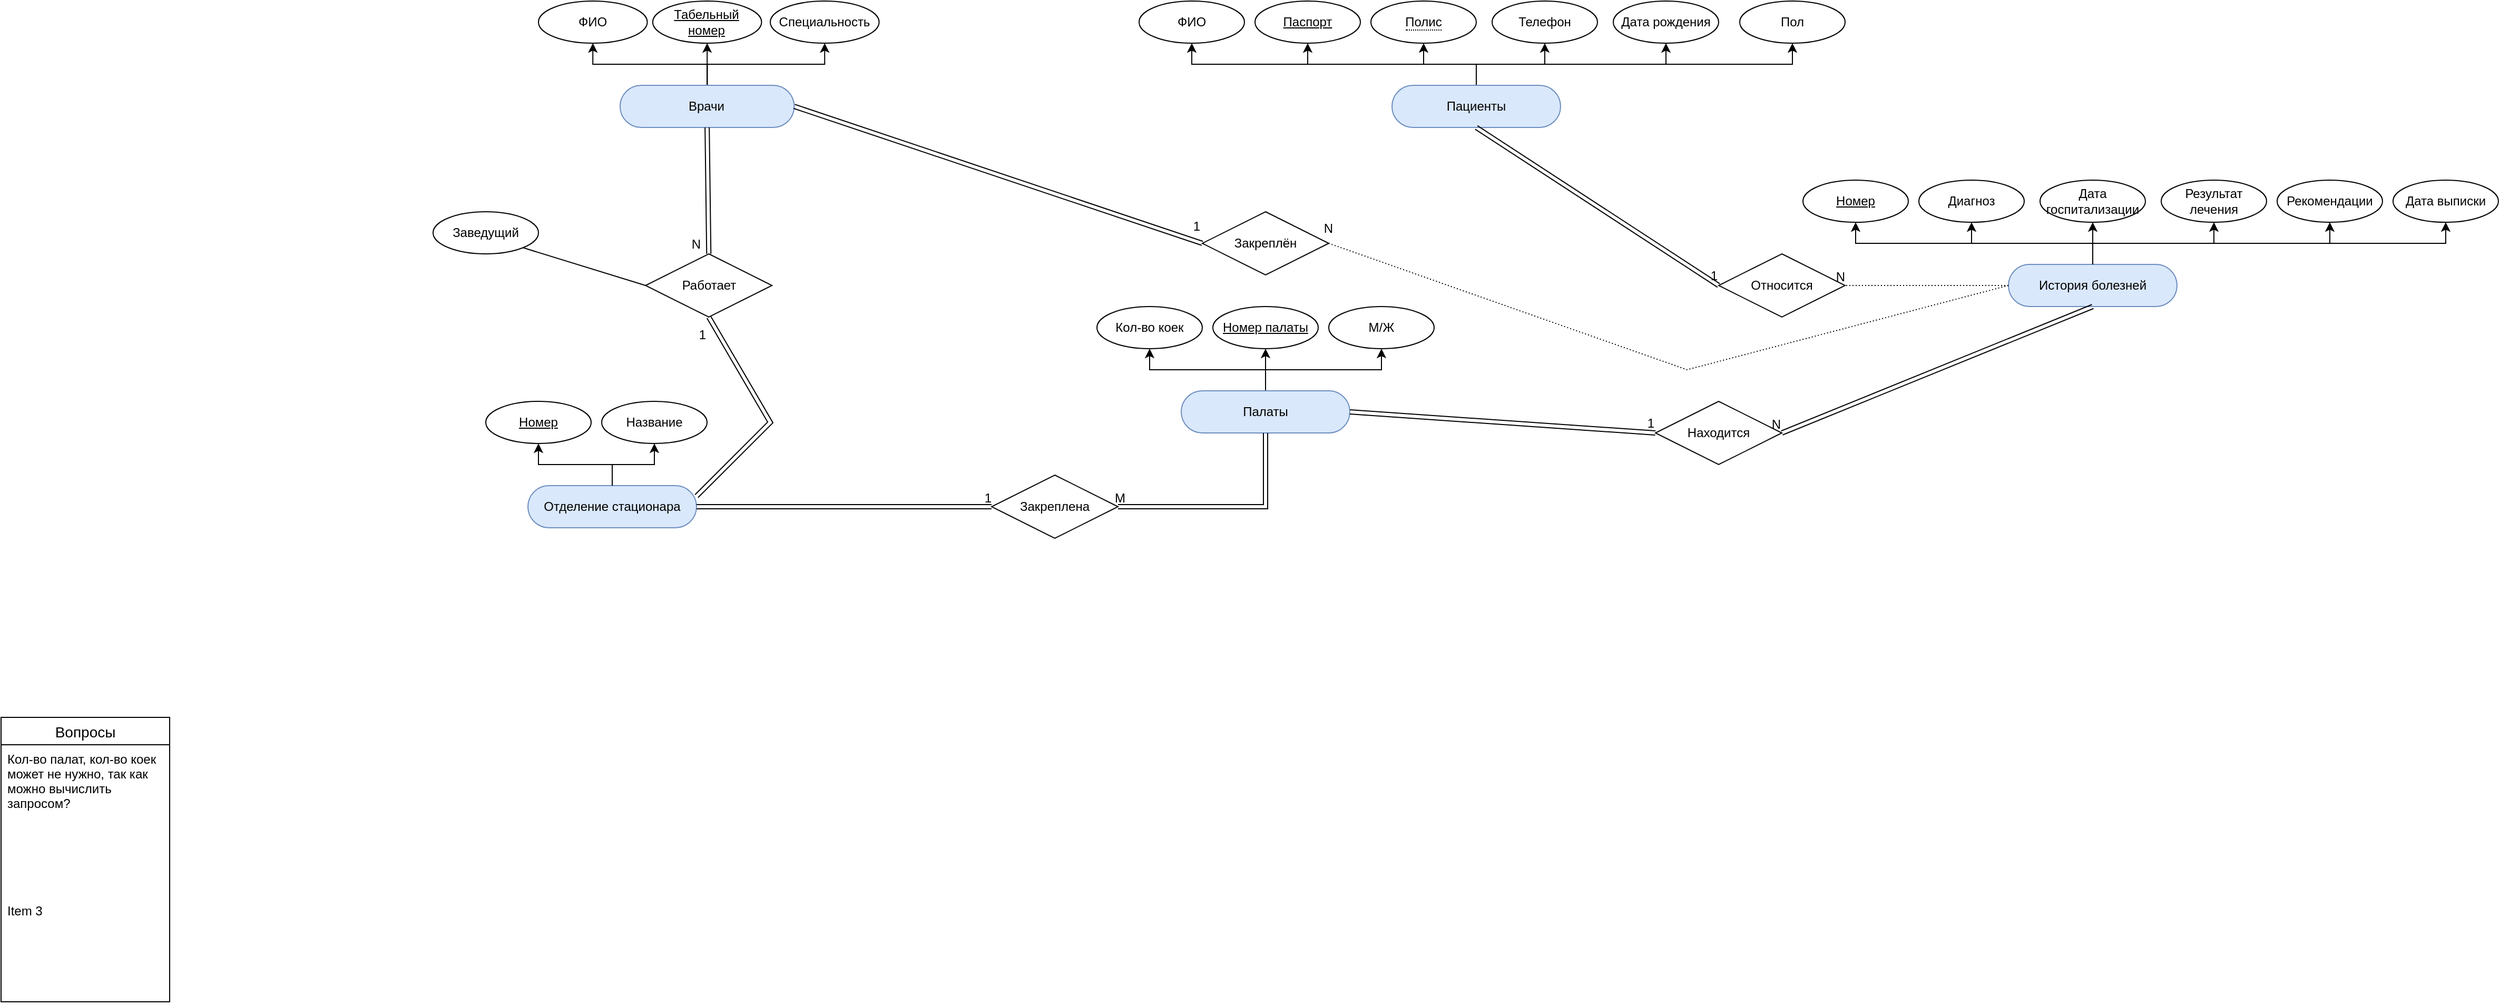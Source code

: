 <mxfile version="20.4.0" type="github">
  <diagram id="sdy6Zf20zEfnlvDLYYiU" name="Page-1">
    <mxGraphModel dx="3362" dy="788" grid="1" gridSize="10" guides="1" tooltips="1" connect="1" arrows="1" fold="1" page="1" pageScale="1" pageWidth="850" pageHeight="1100" math="0" shadow="0">
      <root>
        <mxCell id="0" />
        <mxCell id="1" parent="0" />
        <mxCell id="T4iOLJnZ17jGlODiEHJG-14" value="" style="group;rounded=0;" parent="1" vertex="1" connectable="0">
          <mxGeometry x="-520" y="80" width="670" height="120" as="geometry" />
        </mxCell>
        <mxCell id="LvL2gcj6wyzvOLlQ4IZa-25" value="&lt;div&gt;Паспорт&lt;/div&gt;" style="ellipse;whiteSpace=wrap;html=1;align=center;fontStyle=4;" parent="T4iOLJnZ17jGlODiEHJG-14" vertex="1">
          <mxGeometry x="110" width="100" height="40" as="geometry" />
        </mxCell>
        <mxCell id="LvL2gcj6wyzvOLlQ4IZa-29" value="&lt;div&gt;&lt;span style=&quot;border-bottom: 1px dotted&quot;&gt;Полис&lt;/span&gt;&lt;/div&gt;&lt;div&gt;&lt;span style=&quot;border-bottom: 1px dotted&quot;&gt;&lt;/span&gt;&lt;/div&gt;" style="ellipse;whiteSpace=wrap;html=1;align=center;" parent="T4iOLJnZ17jGlODiEHJG-14" vertex="1">
          <mxGeometry x="220" width="100" height="40" as="geometry" />
        </mxCell>
        <mxCell id="T4iOLJnZ17jGlODiEHJG-1" value="ФИО" style="ellipse;whiteSpace=wrap;html=1;align=center;" parent="T4iOLJnZ17jGlODiEHJG-14" vertex="1">
          <mxGeometry width="100" height="40" as="geometry" />
        </mxCell>
        <mxCell id="T4iOLJnZ17jGlODiEHJG-4" value="Телефон" style="ellipse;whiteSpace=wrap;html=1;align=center;" parent="T4iOLJnZ17jGlODiEHJG-14" vertex="1">
          <mxGeometry x="335" width="100" height="40" as="geometry" />
        </mxCell>
        <mxCell id="T4iOLJnZ17jGlODiEHJG-8" value="Дата рождения" style="ellipse;whiteSpace=wrap;html=1;align=center;" parent="T4iOLJnZ17jGlODiEHJG-14" vertex="1">
          <mxGeometry x="450" width="100" height="40" as="geometry" />
        </mxCell>
        <mxCell id="T4iOLJnZ17jGlODiEHJG-9" style="edgeStyle=orthogonalEdgeStyle;rounded=0;orthogonalLoop=1;jettySize=auto;html=1;entryX=0.5;entryY=1;entryDx=0;entryDy=0;exitX=0.5;exitY=0;exitDx=0;exitDy=0;" parent="T4iOLJnZ17jGlODiEHJG-14" source="LvL2gcj6wyzvOLlQ4IZa-22" target="T4iOLJnZ17jGlODiEHJG-8" edge="1">
          <mxGeometry relative="1" as="geometry">
            <Array as="points">
              <mxPoint x="320" y="60" />
              <mxPoint x="500" y="60" />
            </Array>
          </mxGeometry>
        </mxCell>
        <mxCell id="T4iOLJnZ17jGlODiEHJG-7" style="edgeStyle=orthogonalEdgeStyle;rounded=0;orthogonalLoop=1;jettySize=auto;html=1;entryX=0.5;entryY=1;entryDx=0;entryDy=0;exitX=0.5;exitY=0;exitDx=0;exitDy=0;" parent="T4iOLJnZ17jGlODiEHJG-14" source="LvL2gcj6wyzvOLlQ4IZa-22" target="T4iOLJnZ17jGlODiEHJG-4" edge="1">
          <mxGeometry relative="1" as="geometry">
            <Array as="points">
              <mxPoint x="320" y="60" />
              <mxPoint x="385" y="60" />
            </Array>
          </mxGeometry>
        </mxCell>
        <mxCell id="T4iOLJnZ17jGlODiEHJG-2" style="edgeStyle=orthogonalEdgeStyle;rounded=0;orthogonalLoop=1;jettySize=auto;html=1;entryX=0.5;entryY=1;entryDx=0;entryDy=0;exitX=0.5;exitY=0;exitDx=0;exitDy=0;" parent="T4iOLJnZ17jGlODiEHJG-14" source="LvL2gcj6wyzvOLlQ4IZa-22" target="T4iOLJnZ17jGlODiEHJG-1" edge="1">
          <mxGeometry relative="1" as="geometry">
            <Array as="points">
              <mxPoint x="320" y="60" />
              <mxPoint x="50" y="60" />
            </Array>
          </mxGeometry>
        </mxCell>
        <mxCell id="LvL2gcj6wyzvOLlQ4IZa-28" style="edgeStyle=orthogonalEdgeStyle;rounded=0;orthogonalLoop=1;jettySize=auto;html=1;entryX=0.5;entryY=1;entryDx=0;entryDy=0;exitX=0.5;exitY=0;exitDx=0;exitDy=0;" parent="T4iOLJnZ17jGlODiEHJG-14" source="LvL2gcj6wyzvOLlQ4IZa-22" target="LvL2gcj6wyzvOLlQ4IZa-29" edge="1">
          <mxGeometry relative="1" as="geometry">
            <mxPoint x="100" y="-260" as="targetPoint" />
            <Array as="points">
              <mxPoint x="320" y="60" />
              <mxPoint x="270" y="60" />
            </Array>
          </mxGeometry>
        </mxCell>
        <mxCell id="LvL2gcj6wyzvOLlQ4IZa-24" value="" style="edgeStyle=orthogonalEdgeStyle;rounded=0;orthogonalLoop=1;jettySize=auto;html=1;entryX=0.5;entryY=1;entryDx=0;entryDy=0;" parent="T4iOLJnZ17jGlODiEHJG-14" source="LvL2gcj6wyzvOLlQ4IZa-22" target="LvL2gcj6wyzvOLlQ4IZa-25" edge="1">
          <mxGeometry relative="1" as="geometry">
            <mxPoint x="-10" y="-250" as="targetPoint" />
            <Array as="points">
              <mxPoint x="320" y="60" />
              <mxPoint x="160" y="60" />
            </Array>
          </mxGeometry>
        </mxCell>
        <mxCell id="T4iOLJnZ17jGlODiEHJG-60" style="edgeStyle=orthogonalEdgeStyle;rounded=0;orthogonalLoop=1;jettySize=auto;html=1;entryX=0.5;entryY=1;entryDx=0;entryDy=0;exitX=0.5;exitY=0;exitDx=0;exitDy=0;" parent="T4iOLJnZ17jGlODiEHJG-14" source="LvL2gcj6wyzvOLlQ4IZa-22" target="T4iOLJnZ17jGlODiEHJG-59" edge="1">
          <mxGeometry relative="1" as="geometry" />
        </mxCell>
        <mxCell id="LvL2gcj6wyzvOLlQ4IZa-22" value="&lt;div&gt;Пациенты&lt;/div&gt;" style="whiteSpace=wrap;html=1;align=center;fillColor=#dae8fc;strokeColor=#6c8ebf;rounded=1;arcSize=50;" parent="T4iOLJnZ17jGlODiEHJG-14" vertex="1">
          <mxGeometry x="240" y="80" width="160" height="40" as="geometry" />
        </mxCell>
        <mxCell id="T4iOLJnZ17jGlODiEHJG-59" value="&lt;div&gt;Пол&lt;/div&gt;" style="ellipse;whiteSpace=wrap;html=1;align=center;rounded=1;" parent="T4iOLJnZ17jGlODiEHJG-14" vertex="1">
          <mxGeometry x="570" width="100" height="40" as="geometry" />
        </mxCell>
        <mxCell id="T4iOLJnZ17jGlODiEHJG-42" value="" style="group;rounded=0;" parent="1" vertex="1" connectable="0">
          <mxGeometry y="250" width="730" height="130" as="geometry" />
        </mxCell>
        <mxCell id="T4iOLJnZ17jGlODiEHJG-43" value="Номер" style="ellipse;whiteSpace=wrap;html=1;align=center;fontStyle=4;" parent="T4iOLJnZ17jGlODiEHJG-42" vertex="1">
          <mxGeometry x="110" width="100" height="40" as="geometry" />
        </mxCell>
        <mxCell id="T4iOLJnZ17jGlODiEHJG-46" value="Дата госпитализации" style="ellipse;whiteSpace=wrap;html=1;align=center;" parent="T4iOLJnZ17jGlODiEHJG-42" vertex="1">
          <mxGeometry x="335" width="100" height="40" as="geometry" />
        </mxCell>
        <mxCell id="T4iOLJnZ17jGlODiEHJG-47" value="Результат лечения" style="ellipse;whiteSpace=wrap;html=1;align=center;" parent="T4iOLJnZ17jGlODiEHJG-42" vertex="1">
          <mxGeometry x="450" width="100" height="40" as="geometry" />
        </mxCell>
        <mxCell id="T4iOLJnZ17jGlODiEHJG-48" style="edgeStyle=orthogonalEdgeStyle;rounded=0;orthogonalLoop=1;jettySize=auto;html=1;entryX=0.5;entryY=1;entryDx=0;entryDy=0;exitX=0.5;exitY=0;exitDx=0;exitDy=0;" parent="T4iOLJnZ17jGlODiEHJG-42" source="T4iOLJnZ17jGlODiEHJG-53" target="T4iOLJnZ17jGlODiEHJG-47" edge="1">
          <mxGeometry relative="1" as="geometry">
            <Array as="points">
              <mxPoint x="385" y="60" />
              <mxPoint x="500" y="60" />
            </Array>
          </mxGeometry>
        </mxCell>
        <mxCell id="T4iOLJnZ17jGlODiEHJG-49" style="edgeStyle=orthogonalEdgeStyle;rounded=0;orthogonalLoop=1;jettySize=auto;html=1;entryX=0.5;entryY=1;entryDx=0;entryDy=0;exitX=0.5;exitY=0;exitDx=0;exitDy=0;" parent="T4iOLJnZ17jGlODiEHJG-42" source="T4iOLJnZ17jGlODiEHJG-53" target="T4iOLJnZ17jGlODiEHJG-46" edge="1">
          <mxGeometry relative="1" as="geometry">
            <Array as="points">
              <mxPoint x="385" y="70" />
              <mxPoint x="385" y="70" />
            </Array>
          </mxGeometry>
        </mxCell>
        <mxCell id="T4iOLJnZ17jGlODiEHJG-52" value="" style="edgeStyle=orthogonalEdgeStyle;rounded=0;orthogonalLoop=1;jettySize=auto;html=1;entryX=0.5;entryY=1;entryDx=0;entryDy=0;" parent="T4iOLJnZ17jGlODiEHJG-42" source="T4iOLJnZ17jGlODiEHJG-53" target="T4iOLJnZ17jGlODiEHJG-43" edge="1">
          <mxGeometry relative="1" as="geometry">
            <mxPoint x="-10" y="-250" as="targetPoint" />
            <Array as="points">
              <mxPoint x="385" y="60" />
              <mxPoint x="160" y="60" />
            </Array>
          </mxGeometry>
        </mxCell>
        <mxCell id="T4iOLJnZ17jGlODiEHJG-57" style="edgeStyle=orthogonalEdgeStyle;rounded=0;orthogonalLoop=1;jettySize=auto;html=1;entryX=0.5;entryY=1;entryDx=0;entryDy=0;" parent="T4iOLJnZ17jGlODiEHJG-42" source="T4iOLJnZ17jGlODiEHJG-53" target="T4iOLJnZ17jGlODiEHJG-56" edge="1">
          <mxGeometry relative="1" as="geometry">
            <Array as="points">
              <mxPoint x="385" y="60" />
              <mxPoint x="610" y="60" />
            </Array>
          </mxGeometry>
        </mxCell>
        <mxCell id="T4iOLJnZ17jGlODiEHJG-58" style="edgeStyle=orthogonalEdgeStyle;rounded=0;orthogonalLoop=1;jettySize=auto;html=1;entryX=0.5;entryY=1;entryDx=0;entryDy=0;" parent="T4iOLJnZ17jGlODiEHJG-42" source="T4iOLJnZ17jGlODiEHJG-53" target="T4iOLJnZ17jGlODiEHJG-54" edge="1">
          <mxGeometry relative="1" as="geometry" />
        </mxCell>
        <mxCell id="T4iOLJnZ17jGlODiEHJG-53" value="&lt;div&gt;История болезней&lt;/div&gt;" style="whiteSpace=wrap;html=1;align=center;fillColor=#dae8fc;strokeColor=#6c8ebf;rounded=1;arcSize=50;" parent="T4iOLJnZ17jGlODiEHJG-42" vertex="1">
          <mxGeometry x="305" y="80" width="160" height="40" as="geometry" />
        </mxCell>
        <mxCell id="T4iOLJnZ17jGlODiEHJG-54" value="Диагноз" style="ellipse;whiteSpace=wrap;html=1;align=center;rounded=1;" parent="T4iOLJnZ17jGlODiEHJG-42" vertex="1">
          <mxGeometry x="220" width="100" height="40" as="geometry" />
        </mxCell>
        <mxCell id="T4iOLJnZ17jGlODiEHJG-56" value="Рекомендации" style="ellipse;whiteSpace=wrap;html=1;align=center;rounded=1;" parent="T4iOLJnZ17jGlODiEHJG-42" vertex="1">
          <mxGeometry x="560" width="100" height="40" as="geometry" />
        </mxCell>
        <mxCell id="jlGuzBgM_5UnLUvUvrNm-49" value="Относится" style="shape=rhombus;perimeter=rhombusPerimeter;whiteSpace=wrap;html=1;align=center;" parent="T4iOLJnZ17jGlODiEHJG-42" vertex="1">
          <mxGeometry x="30" y="70" width="120" height="60" as="geometry" />
        </mxCell>
        <mxCell id="jlGuzBgM_5UnLUvUvrNm-57" value="" style="endArrow=none;html=1;rounded=0;dashed=1;dashPattern=1 2;entryX=1;entryY=0.5;entryDx=0;entryDy=0;exitX=0;exitY=0.5;exitDx=0;exitDy=0;" parent="T4iOLJnZ17jGlODiEHJG-42" source="T4iOLJnZ17jGlODiEHJG-53" target="jlGuzBgM_5UnLUvUvrNm-49" edge="1">
          <mxGeometry relative="1" as="geometry">
            <mxPoint x="910" y="290" as="sourcePoint" />
            <mxPoint x="1070" y="290" as="targetPoint" />
          </mxGeometry>
        </mxCell>
        <mxCell id="jlGuzBgM_5UnLUvUvrNm-58" value="N" style="resizable=0;html=1;align=right;verticalAlign=bottom;" parent="jlGuzBgM_5UnLUvUvrNm-57" connectable="0" vertex="1">
          <mxGeometry x="1" relative="1" as="geometry" />
        </mxCell>
        <mxCell id="T4iOLJnZ17jGlODiEHJG-62" value="" style="group;rounded=0;" parent="1" vertex="1" connectable="0">
          <mxGeometry x="-560" y="370" width="670" height="120" as="geometry" />
        </mxCell>
        <mxCell id="T4iOLJnZ17jGlODiEHJG-63" value="Номер палаты" style="ellipse;whiteSpace=wrap;html=1;align=center;fontStyle=4;" parent="T4iOLJnZ17jGlODiEHJG-62" vertex="1">
          <mxGeometry x="110" width="100" height="40" as="geometry" />
        </mxCell>
        <mxCell id="T4iOLJnZ17jGlODiEHJG-65" value="Кол-во коек" style="ellipse;whiteSpace=wrap;html=1;align=center;" parent="T4iOLJnZ17jGlODiEHJG-62" vertex="1">
          <mxGeometry width="100" height="40" as="geometry" />
        </mxCell>
        <mxCell id="T4iOLJnZ17jGlODiEHJG-70" style="edgeStyle=orthogonalEdgeStyle;rounded=0;orthogonalLoop=1;jettySize=auto;html=1;entryX=0.5;entryY=1;entryDx=0;entryDy=0;exitX=0.5;exitY=0;exitDx=0;exitDy=0;" parent="T4iOLJnZ17jGlODiEHJG-62" source="T4iOLJnZ17jGlODiEHJG-74" target="T4iOLJnZ17jGlODiEHJG-65" edge="1">
          <mxGeometry relative="1" as="geometry">
            <Array as="points">
              <mxPoint x="160" y="60" />
              <mxPoint x="50" y="60" />
            </Array>
          </mxGeometry>
        </mxCell>
        <mxCell id="T4iOLJnZ17jGlODiEHJG-72" value="" style="edgeStyle=orthogonalEdgeStyle;rounded=0;orthogonalLoop=1;jettySize=auto;html=1;entryX=0.5;entryY=1;entryDx=0;entryDy=0;" parent="T4iOLJnZ17jGlODiEHJG-62" source="T4iOLJnZ17jGlODiEHJG-74" target="T4iOLJnZ17jGlODiEHJG-63" edge="1">
          <mxGeometry relative="1" as="geometry">
            <mxPoint x="-10" y="-250" as="targetPoint" />
            <Array as="points">
              <mxPoint x="160" y="70" />
              <mxPoint x="160" y="70" />
            </Array>
          </mxGeometry>
        </mxCell>
        <mxCell id="T4iOLJnZ17jGlODiEHJG-78" style="edgeStyle=orthogonalEdgeStyle;rounded=0;orthogonalLoop=1;jettySize=auto;html=1;entryX=0.5;entryY=1;entryDx=0;entryDy=0;" parent="T4iOLJnZ17jGlODiEHJG-62" source="T4iOLJnZ17jGlODiEHJG-74" target="T4iOLJnZ17jGlODiEHJG-76" edge="1">
          <mxGeometry relative="1" as="geometry" />
        </mxCell>
        <mxCell id="T4iOLJnZ17jGlODiEHJG-74" value="&lt;div&gt;Палаты&lt;/div&gt;" style="whiteSpace=wrap;html=1;align=center;fillColor=#dae8fc;strokeColor=#6c8ebf;rounded=1;arcSize=50;" parent="T4iOLJnZ17jGlODiEHJG-62" vertex="1">
          <mxGeometry x="80" y="80" width="160" height="40" as="geometry" />
        </mxCell>
        <mxCell id="T4iOLJnZ17jGlODiEHJG-76" value="М/Ж" style="ellipse;whiteSpace=wrap;html=1;align=center;rounded=1;" parent="T4iOLJnZ17jGlODiEHJG-62" vertex="1">
          <mxGeometry x="220" width="100" height="40" as="geometry" />
        </mxCell>
        <mxCell id="jlGuzBgM_5UnLUvUvrNm-1" value="" style="group;rounded=0;" parent="1" vertex="1" connectable="0">
          <mxGeometry x="-1140" y="460" width="670" height="130" as="geometry" />
        </mxCell>
        <mxCell id="jlGuzBgM_5UnLUvUvrNm-9" style="edgeStyle=orthogonalEdgeStyle;rounded=0;orthogonalLoop=1;jettySize=auto;html=1;exitX=0.5;exitY=0;exitDx=0;exitDy=0;entryX=0.5;entryY=1;entryDx=0;entryDy=0;" parent="jlGuzBgM_5UnLUvUvrNm-1" source="jlGuzBgM_5UnLUvUvrNm-13" target="jlGuzBgM_5UnLUvUvrNm-16" edge="1">
          <mxGeometry relative="1" as="geometry">
            <Array as="points">
              <mxPoint x="120" y="60" />
              <mxPoint x="50" y="60" />
            </Array>
            <mxPoint x="60" y="80" as="targetPoint" />
          </mxGeometry>
        </mxCell>
        <mxCell id="jlGuzBgM_5UnLUvUvrNm-13" value="Отделение стационара" style="whiteSpace=wrap;html=1;align=center;fillColor=#dae8fc;strokeColor=#6c8ebf;rounded=1;arcSize=50;" parent="jlGuzBgM_5UnLUvUvrNm-1" vertex="1">
          <mxGeometry x="40" y="80" width="160" height="40" as="geometry" />
        </mxCell>
        <mxCell id="jlGuzBgM_5UnLUvUvrNm-16" value="&lt;div&gt;Номер&lt;/div&gt;" style="ellipse;whiteSpace=wrap;html=1;align=center;fontStyle=4;" parent="jlGuzBgM_5UnLUvUvrNm-1" vertex="1">
          <mxGeometry width="100" height="40" as="geometry" />
        </mxCell>
        <mxCell id="jlGuzBgM_5UnLUvUvrNm-18" value="Название" style="ellipse;whiteSpace=wrap;html=1;align=center;" parent="jlGuzBgM_5UnLUvUvrNm-1" vertex="1">
          <mxGeometry x="110" width="100" height="40" as="geometry" />
        </mxCell>
        <mxCell id="jlGuzBgM_5UnLUvUvrNm-21" style="edgeStyle=orthogonalEdgeStyle;rounded=0;orthogonalLoop=1;jettySize=auto;html=1;entryX=0.5;entryY=1;entryDx=0;entryDy=0;" parent="jlGuzBgM_5UnLUvUvrNm-1" source="jlGuzBgM_5UnLUvUvrNm-13" target="jlGuzBgM_5UnLUvUvrNm-18" edge="1">
          <mxGeometry relative="1" as="geometry" />
        </mxCell>
        <mxCell id="jlGuzBgM_5UnLUvUvrNm-44" value="Закреплена" style="shape=rhombus;perimeter=rhombusPerimeter;whiteSpace=wrap;html=1;align=center;" parent="jlGuzBgM_5UnLUvUvrNm-1" vertex="1">
          <mxGeometry x="480" y="70" width="120" height="60" as="geometry" />
        </mxCell>
        <mxCell id="jlGuzBgM_5UnLUvUvrNm-60" value="" style="shape=link;html=1;rounded=0;entryX=0;entryY=0.5;entryDx=0;entryDy=0;exitX=1;exitY=0.5;exitDx=0;exitDy=0;" parent="jlGuzBgM_5UnLUvUvrNm-1" source="jlGuzBgM_5UnLUvUvrNm-13" target="jlGuzBgM_5UnLUvUvrNm-44" edge="1">
          <mxGeometry relative="1" as="geometry">
            <mxPoint x="310" y="150" as="sourcePoint" />
            <mxPoint x="470" y="150" as="targetPoint" />
          </mxGeometry>
        </mxCell>
        <mxCell id="jlGuzBgM_5UnLUvUvrNm-61" value="1" style="resizable=0;html=1;align=right;verticalAlign=bottom;" parent="jlGuzBgM_5UnLUvUvrNm-60" connectable="0" vertex="1">
          <mxGeometry x="1" relative="1" as="geometry" />
        </mxCell>
        <mxCell id="jlGuzBgM_5UnLUvUvrNm-15" value="" style="group" parent="1" vertex="1" connectable="0">
          <mxGeometry x="-1090" y="80" width="323.282" height="120" as="geometry" />
        </mxCell>
        <mxCell id="T4iOLJnZ17jGlODiEHJG-19" value="&lt;div&gt;Табельный&lt;/div&gt;&lt;div&gt;номер&lt;/div&gt;" style="ellipse;whiteSpace=wrap;html=1;align=center;fontStyle=4;" parent="jlGuzBgM_5UnLUvUvrNm-15" vertex="1">
          <mxGeometry x="108.447" width="103.279" height="40" as="geometry" />
        </mxCell>
        <mxCell id="T4iOLJnZ17jGlODiEHJG-21" value="ФИО" style="ellipse;whiteSpace=wrap;html=1;align=center;" parent="jlGuzBgM_5UnLUvUvrNm-15" vertex="1">
          <mxGeometry width="103.279" height="40" as="geometry" />
        </mxCell>
        <mxCell id="T4iOLJnZ17jGlODiEHJG-22" value="Специальность" style="ellipse;whiteSpace=wrap;html=1;align=center;" parent="jlGuzBgM_5UnLUvUvrNm-15" vertex="1">
          <mxGeometry x="220.003" width="103.279" height="40" as="geometry" />
        </mxCell>
        <mxCell id="T4iOLJnZ17jGlODiEHJG-28" style="edgeStyle=orthogonalEdgeStyle;rounded=0;orthogonalLoop=1;jettySize=auto;html=1;entryX=0.5;entryY=1;entryDx=0;entryDy=0;" parent="jlGuzBgM_5UnLUvUvrNm-15" source="T4iOLJnZ17jGlODiEHJG-25" target="T4iOLJnZ17jGlODiEHJG-21" edge="1">
          <mxGeometry relative="1" as="geometry">
            <Array as="points">
              <mxPoint x="160" y="60" />
              <mxPoint x="52" y="60" />
            </Array>
          </mxGeometry>
        </mxCell>
        <mxCell id="T4iOLJnZ17jGlODiEHJG-30" value="" style="edgeStyle=orthogonalEdgeStyle;rounded=0;orthogonalLoop=1;jettySize=auto;html=1;entryX=0.5;entryY=1;entryDx=0;entryDy=0;" parent="jlGuzBgM_5UnLUvUvrNm-15" source="T4iOLJnZ17jGlODiEHJG-25" target="T4iOLJnZ17jGlODiEHJG-19" edge="1">
          <mxGeometry relative="1" as="geometry">
            <mxPoint x="-10.328" y="-250" as="targetPoint" />
          </mxGeometry>
        </mxCell>
        <mxCell id="T4iOLJnZ17jGlODiEHJG-31" style="edgeStyle=orthogonalEdgeStyle;rounded=0;orthogonalLoop=1;jettySize=auto;html=1;entryX=0.5;entryY=1;entryDx=0;entryDy=0;" parent="jlGuzBgM_5UnLUvUvrNm-15" source="T4iOLJnZ17jGlODiEHJG-25" target="T4iOLJnZ17jGlODiEHJG-22" edge="1">
          <mxGeometry relative="1" as="geometry" />
        </mxCell>
        <mxCell id="T4iOLJnZ17jGlODiEHJG-25" value="Врачи" style="whiteSpace=wrap;html=1;align=center;fillColor=#dae8fc;strokeColor=#6c8ebf;rounded=1;arcSize=50;" parent="jlGuzBgM_5UnLUvUvrNm-15" vertex="1">
          <mxGeometry x="77.46" y="80" width="165.246" height="40" as="geometry" />
        </mxCell>
        <mxCell id="jlGuzBgM_5UnLUvUvrNm-22" value="Вопросы" style="swimlane;fontStyle=0;childLayout=stackLayout;horizontal=1;startSize=26;horizontalStack=0;resizeParent=1;resizeParentMax=0;resizeLast=0;collapsible=1;marginBottom=0;align=center;fontSize=14;" parent="1" vertex="1">
          <mxGeometry x="-1600" y="760" width="160" height="270" as="geometry" />
        </mxCell>
        <mxCell id="jlGuzBgM_5UnLUvUvrNm-23" value="Кол-во палат, кол-во коек&#xa;может не нужно, так как&#xa;можно вычислить&#xa;запросом?&#xa;" style="text;strokeColor=none;fillColor=none;spacingLeft=4;spacingRight=4;overflow=hidden;rotatable=0;points=[[0,0.5],[1,0.5]];portConstraint=eastwest;fontSize=12;" parent="jlGuzBgM_5UnLUvUvrNm-22" vertex="1">
          <mxGeometry y="26" width="160" height="144" as="geometry" />
        </mxCell>
        <mxCell id="jlGuzBgM_5UnLUvUvrNm-25" value="Item 3" style="text;strokeColor=none;fillColor=none;spacingLeft=4;spacingRight=4;overflow=hidden;rotatable=0;points=[[0,0.5],[1,0.5]];portConstraint=eastwest;fontSize=12;" parent="jlGuzBgM_5UnLUvUvrNm-22" vertex="1">
          <mxGeometry y="170" width="160" height="100" as="geometry" />
        </mxCell>
        <mxCell id="jlGuzBgM_5UnLUvUvrNm-47" value="" style="shape=link;html=1;rounded=0;exitX=0.5;exitY=1;exitDx=0;exitDy=0;entryX=1;entryY=0.5;entryDx=0;entryDy=0;" parent="1" source="T4iOLJnZ17jGlODiEHJG-74" target="jlGuzBgM_5UnLUvUvrNm-44" edge="1">
          <mxGeometry relative="1" as="geometry">
            <mxPoint x="-360" y="929.44" as="sourcePoint" />
            <mxPoint x="-200" y="929.44" as="targetPoint" />
            <Array as="points">
              <mxPoint x="-400" y="560" />
            </Array>
          </mxGeometry>
        </mxCell>
        <mxCell id="jlGuzBgM_5UnLUvUvrNm-48" value="M" style="resizable=0;html=1;align=right;verticalAlign=bottom;" parent="jlGuzBgM_5UnLUvUvrNm-47" connectable="0" vertex="1">
          <mxGeometry x="1" relative="1" as="geometry">
            <mxPoint x="7" as="offset" />
          </mxGeometry>
        </mxCell>
        <mxCell id="jlGuzBgM_5UnLUvUvrNm-55" value="" style="shape=link;html=1;rounded=0;entryX=0;entryY=0.5;entryDx=0;entryDy=0;exitX=0.5;exitY=1;exitDx=0;exitDy=0;" parent="1" source="LvL2gcj6wyzvOLlQ4IZa-22" target="jlGuzBgM_5UnLUvUvrNm-49" edge="1">
          <mxGeometry relative="1" as="geometry">
            <mxPoint x="410" y="550" as="sourcePoint" />
            <mxPoint x="570" y="550" as="targetPoint" />
            <Array as="points" />
          </mxGeometry>
        </mxCell>
        <mxCell id="jlGuzBgM_5UnLUvUvrNm-56" value="1" style="resizable=0;html=1;align=right;verticalAlign=bottom;" parent="jlGuzBgM_5UnLUvUvrNm-55" connectable="0" vertex="1">
          <mxGeometry x="1" relative="1" as="geometry" />
        </mxCell>
        <mxCell id="jlGuzBgM_5UnLUvUvrNm-59" value="&lt;div&gt;Закреплён&lt;/div&gt;" style="shape=rhombus;perimeter=rhombusPerimeter;whiteSpace=wrap;html=1;align=center;" parent="1" vertex="1">
          <mxGeometry x="-460" y="280" width="120" height="60" as="geometry" />
        </mxCell>
        <mxCell id="jlGuzBgM_5UnLUvUvrNm-68" value="" style="endArrow=none;html=1;rounded=0;dashed=1;dashPattern=1 2;entryX=1;entryY=0.5;entryDx=0;entryDy=0;exitX=0;exitY=0.5;exitDx=0;exitDy=0;" parent="1" source="T4iOLJnZ17jGlODiEHJG-53" target="jlGuzBgM_5UnLUvUvrNm-59" edge="1">
          <mxGeometry relative="1" as="geometry">
            <mxPoint y="390" as="sourcePoint" />
            <mxPoint x="-200" y="170" as="targetPoint" />
            <Array as="points">
              <mxPoint y="430" />
            </Array>
          </mxGeometry>
        </mxCell>
        <mxCell id="jlGuzBgM_5UnLUvUvrNm-69" value="N" style="resizable=0;html=1;align=right;verticalAlign=bottom;" parent="jlGuzBgM_5UnLUvUvrNm-68" connectable="0" vertex="1">
          <mxGeometry x="1" relative="1" as="geometry">
            <mxPoint x="5" y="-5" as="offset" />
          </mxGeometry>
        </mxCell>
        <mxCell id="cHEv-IdYoVKqZTDnCc8Q-1" value="Находится" style="shape=rhombus;perimeter=rhombusPerimeter;whiteSpace=wrap;html=1;align=center;" vertex="1" parent="1">
          <mxGeometry x="-30" y="460" width="120" height="60" as="geometry" />
        </mxCell>
        <mxCell id="cHEv-IdYoVKqZTDnCc8Q-4" value="" style="shape=link;html=1;rounded=0;exitX=1;exitY=0.5;exitDx=0;exitDy=0;entryX=0;entryY=0.5;entryDx=0;entryDy=0;" edge="1" parent="1" source="T4iOLJnZ17jGlODiEHJG-74" target="cHEv-IdYoVKqZTDnCc8Q-1">
          <mxGeometry relative="1" as="geometry">
            <mxPoint x="-280" y="570" as="sourcePoint" />
            <mxPoint x="-120" y="570" as="targetPoint" />
          </mxGeometry>
        </mxCell>
        <mxCell id="cHEv-IdYoVKqZTDnCc8Q-5" value="1" style="resizable=0;html=1;align=right;verticalAlign=bottom;" connectable="0" vertex="1" parent="cHEv-IdYoVKqZTDnCc8Q-4">
          <mxGeometry x="1" relative="1" as="geometry" />
        </mxCell>
        <mxCell id="cHEv-IdYoVKqZTDnCc8Q-6" value="" style="shape=link;html=1;rounded=0;exitX=0.5;exitY=1;exitDx=0;exitDy=0;entryX=1;entryY=0.5;entryDx=0;entryDy=0;" edge="1" parent="1" source="T4iOLJnZ17jGlODiEHJG-53" target="cHEv-IdYoVKqZTDnCc8Q-1">
          <mxGeometry relative="1" as="geometry">
            <mxPoint x="370" y="460" as="sourcePoint" />
            <mxPoint x="530" y="460" as="targetPoint" />
          </mxGeometry>
        </mxCell>
        <mxCell id="cHEv-IdYoVKqZTDnCc8Q-7" value="N" style="resizable=0;html=1;align=right;verticalAlign=bottom;" connectable="0" vertex="1" parent="cHEv-IdYoVKqZTDnCc8Q-6">
          <mxGeometry x="1" relative="1" as="geometry" />
        </mxCell>
        <mxCell id="cHEv-IdYoVKqZTDnCc8Q-8" value="Работает" style="shape=rhombus;perimeter=rhombusPerimeter;whiteSpace=wrap;html=1;align=center;" vertex="1" parent="1">
          <mxGeometry x="-988.36" y="320" width="120" height="60" as="geometry" />
        </mxCell>
        <mxCell id="cHEv-IdYoVKqZTDnCc8Q-9" value="" style="shape=link;html=1;rounded=0;exitX=1;exitY=0.25;exitDx=0;exitDy=0;entryX=0.5;entryY=1;entryDx=0;entryDy=0;" edge="1" parent="1" source="jlGuzBgM_5UnLUvUvrNm-13" target="cHEv-IdYoVKqZTDnCc8Q-8">
          <mxGeometry relative="1" as="geometry">
            <mxPoint x="-940" y="390" as="sourcePoint" />
            <mxPoint x="-760" y="400" as="targetPoint" />
            <Array as="points">
              <mxPoint x="-870" y="480" />
            </Array>
          </mxGeometry>
        </mxCell>
        <mxCell id="cHEv-IdYoVKqZTDnCc8Q-10" value="1" style="resizable=0;html=1;align=right;verticalAlign=bottom;" connectable="0" vertex="1" parent="cHEv-IdYoVKqZTDnCc8Q-9">
          <mxGeometry x="1" relative="1" as="geometry">
            <mxPoint x="-2" y="26" as="offset" />
          </mxGeometry>
        </mxCell>
        <mxCell id="cHEv-IdYoVKqZTDnCc8Q-11" value="" style="shape=link;html=1;rounded=0;exitX=0.5;exitY=1;exitDx=0;exitDy=0;entryX=0.5;entryY=0;entryDx=0;entryDy=0;" edge="1" parent="1" source="T4iOLJnZ17jGlODiEHJG-25" target="cHEv-IdYoVKqZTDnCc8Q-8">
          <mxGeometry relative="1" as="geometry">
            <mxPoint x="-870" y="270" as="sourcePoint" />
            <mxPoint x="-710" y="270" as="targetPoint" />
          </mxGeometry>
        </mxCell>
        <mxCell id="cHEv-IdYoVKqZTDnCc8Q-12" value="N" style="resizable=0;html=1;align=right;verticalAlign=bottom;" connectable="0" vertex="1" parent="cHEv-IdYoVKqZTDnCc8Q-11">
          <mxGeometry x="1" relative="1" as="geometry">
            <mxPoint x="-7" as="offset" />
          </mxGeometry>
        </mxCell>
        <mxCell id="cHEv-IdYoVKqZTDnCc8Q-13" value="Дата выписки" style="ellipse;whiteSpace=wrap;html=1;align=center;" vertex="1" parent="1">
          <mxGeometry x="670" y="250" width="100" height="40" as="geometry" />
        </mxCell>
        <mxCell id="cHEv-IdYoVKqZTDnCc8Q-14" style="edgeStyle=orthogonalEdgeStyle;rounded=0;orthogonalLoop=1;jettySize=auto;html=1;entryX=0.5;entryY=1;entryDx=0;entryDy=0;" edge="1" parent="1" source="T4iOLJnZ17jGlODiEHJG-53" target="cHEv-IdYoVKqZTDnCc8Q-13">
          <mxGeometry relative="1" as="geometry">
            <Array as="points">
              <mxPoint x="385" y="310" />
              <mxPoint x="720" y="310" />
            </Array>
          </mxGeometry>
        </mxCell>
        <mxCell id="cHEv-IdYoVKqZTDnCc8Q-15" value="" style="shape=link;html=1;rounded=0;exitX=1;exitY=0.5;exitDx=0;exitDy=0;entryX=0;entryY=0.5;entryDx=0;entryDy=0;" edge="1" parent="1" source="T4iOLJnZ17jGlODiEHJG-25" target="jlGuzBgM_5UnLUvUvrNm-59">
          <mxGeometry relative="1" as="geometry">
            <mxPoint x="-780" y="230" as="sourcePoint" />
            <mxPoint x="-620" y="230" as="targetPoint" />
          </mxGeometry>
        </mxCell>
        <mxCell id="cHEv-IdYoVKqZTDnCc8Q-16" value="1" style="resizable=0;html=1;align=right;verticalAlign=bottom;" connectable="0" vertex="1" parent="cHEv-IdYoVKqZTDnCc8Q-15">
          <mxGeometry x="1" relative="1" as="geometry">
            <mxPoint x="-1" y="-7" as="offset" />
          </mxGeometry>
        </mxCell>
        <mxCell id="cHEv-IdYoVKqZTDnCc8Q-17" value="Заведущий" style="ellipse;whiteSpace=wrap;html=1;align=center;" vertex="1" parent="1">
          <mxGeometry x="-1190" y="280" width="100" height="40" as="geometry" />
        </mxCell>
        <mxCell id="cHEv-IdYoVKqZTDnCc8Q-18" value="" style="endArrow=none;html=1;rounded=0;entryX=0;entryY=0.5;entryDx=0;entryDy=0;exitX=1;exitY=1;exitDx=0;exitDy=0;" edge="1" parent="1" source="cHEv-IdYoVKqZTDnCc8Q-17" target="cHEv-IdYoVKqZTDnCc8Q-8">
          <mxGeometry relative="1" as="geometry">
            <mxPoint x="-1140" y="380" as="sourcePoint" />
            <mxPoint x="-980" y="380" as="targetPoint" />
          </mxGeometry>
        </mxCell>
      </root>
    </mxGraphModel>
  </diagram>
</mxfile>
